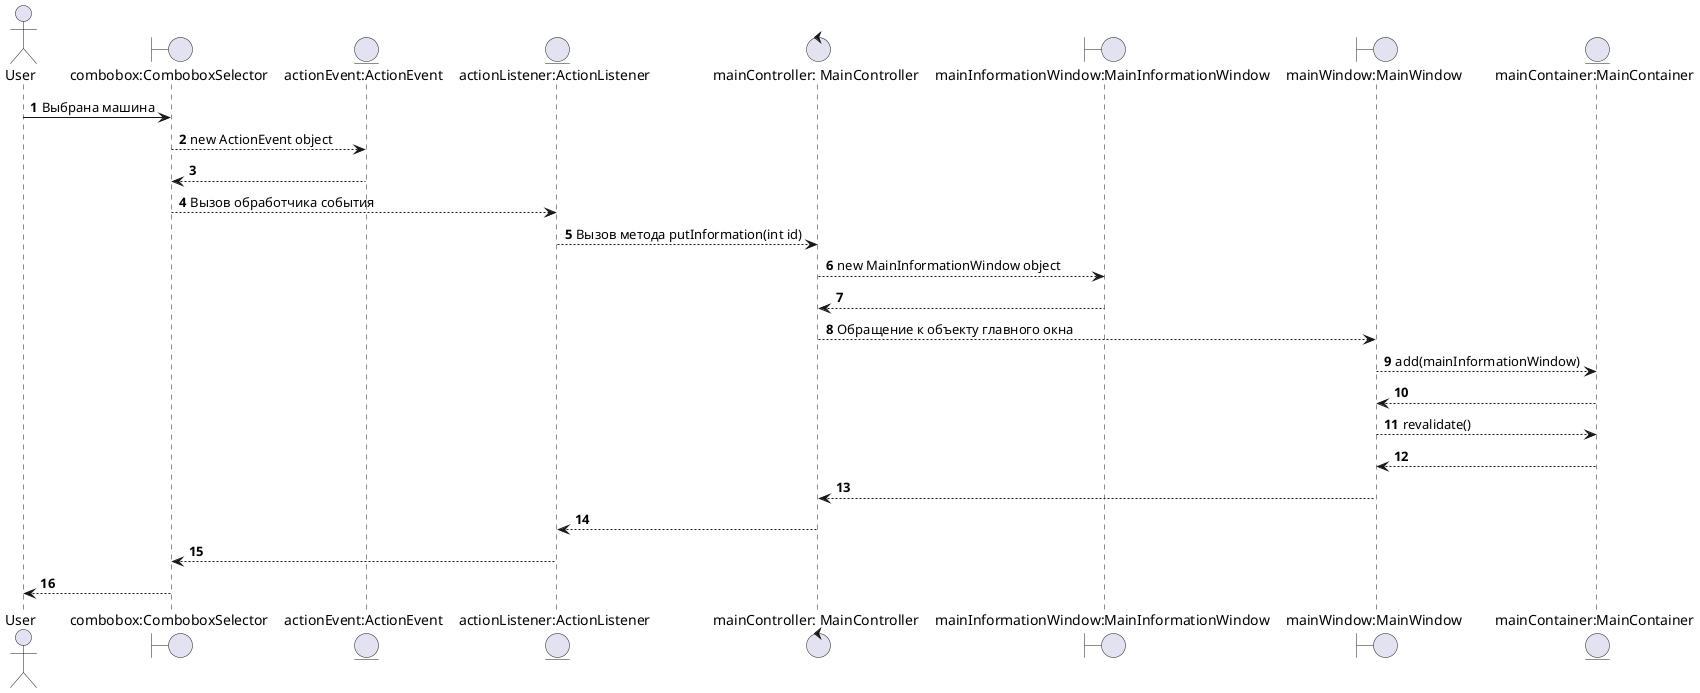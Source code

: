 @startuml
'https://plantuml.com/sequence-diagram

autonumber
actor User
boundary "combobox:ComboboxSelector" as cb
entity "actionEvent:ActionEvent" as ac
entity "actionListener:ActionListener" as al
control "mainController: MainController" as mc
boundary "mainInformationWindow:MainInformationWindow" as miw
boundary "mainWindow:MainWindow" as mw
entity "mainContainer:MainContainer" as mcont



User -> cb: Выбрана машина
cb --> ac: new ActionEvent object
ac --> cb

cb --> al: Вызов обработчика события
al --> mc: Вызов метода putInformation(int id)
mc --> miw: new MainInformationWindow object
mc <-- miw

mc --> mw: Обращение к объекту главного окна
mw --> mcont:add(mainInformationWindow)
mw <-- mcont

mw --> mcont: revalidate()
mw <-- mcont

mw --> mc
al <-- mc
al --> cb
cb --> User
@enduml